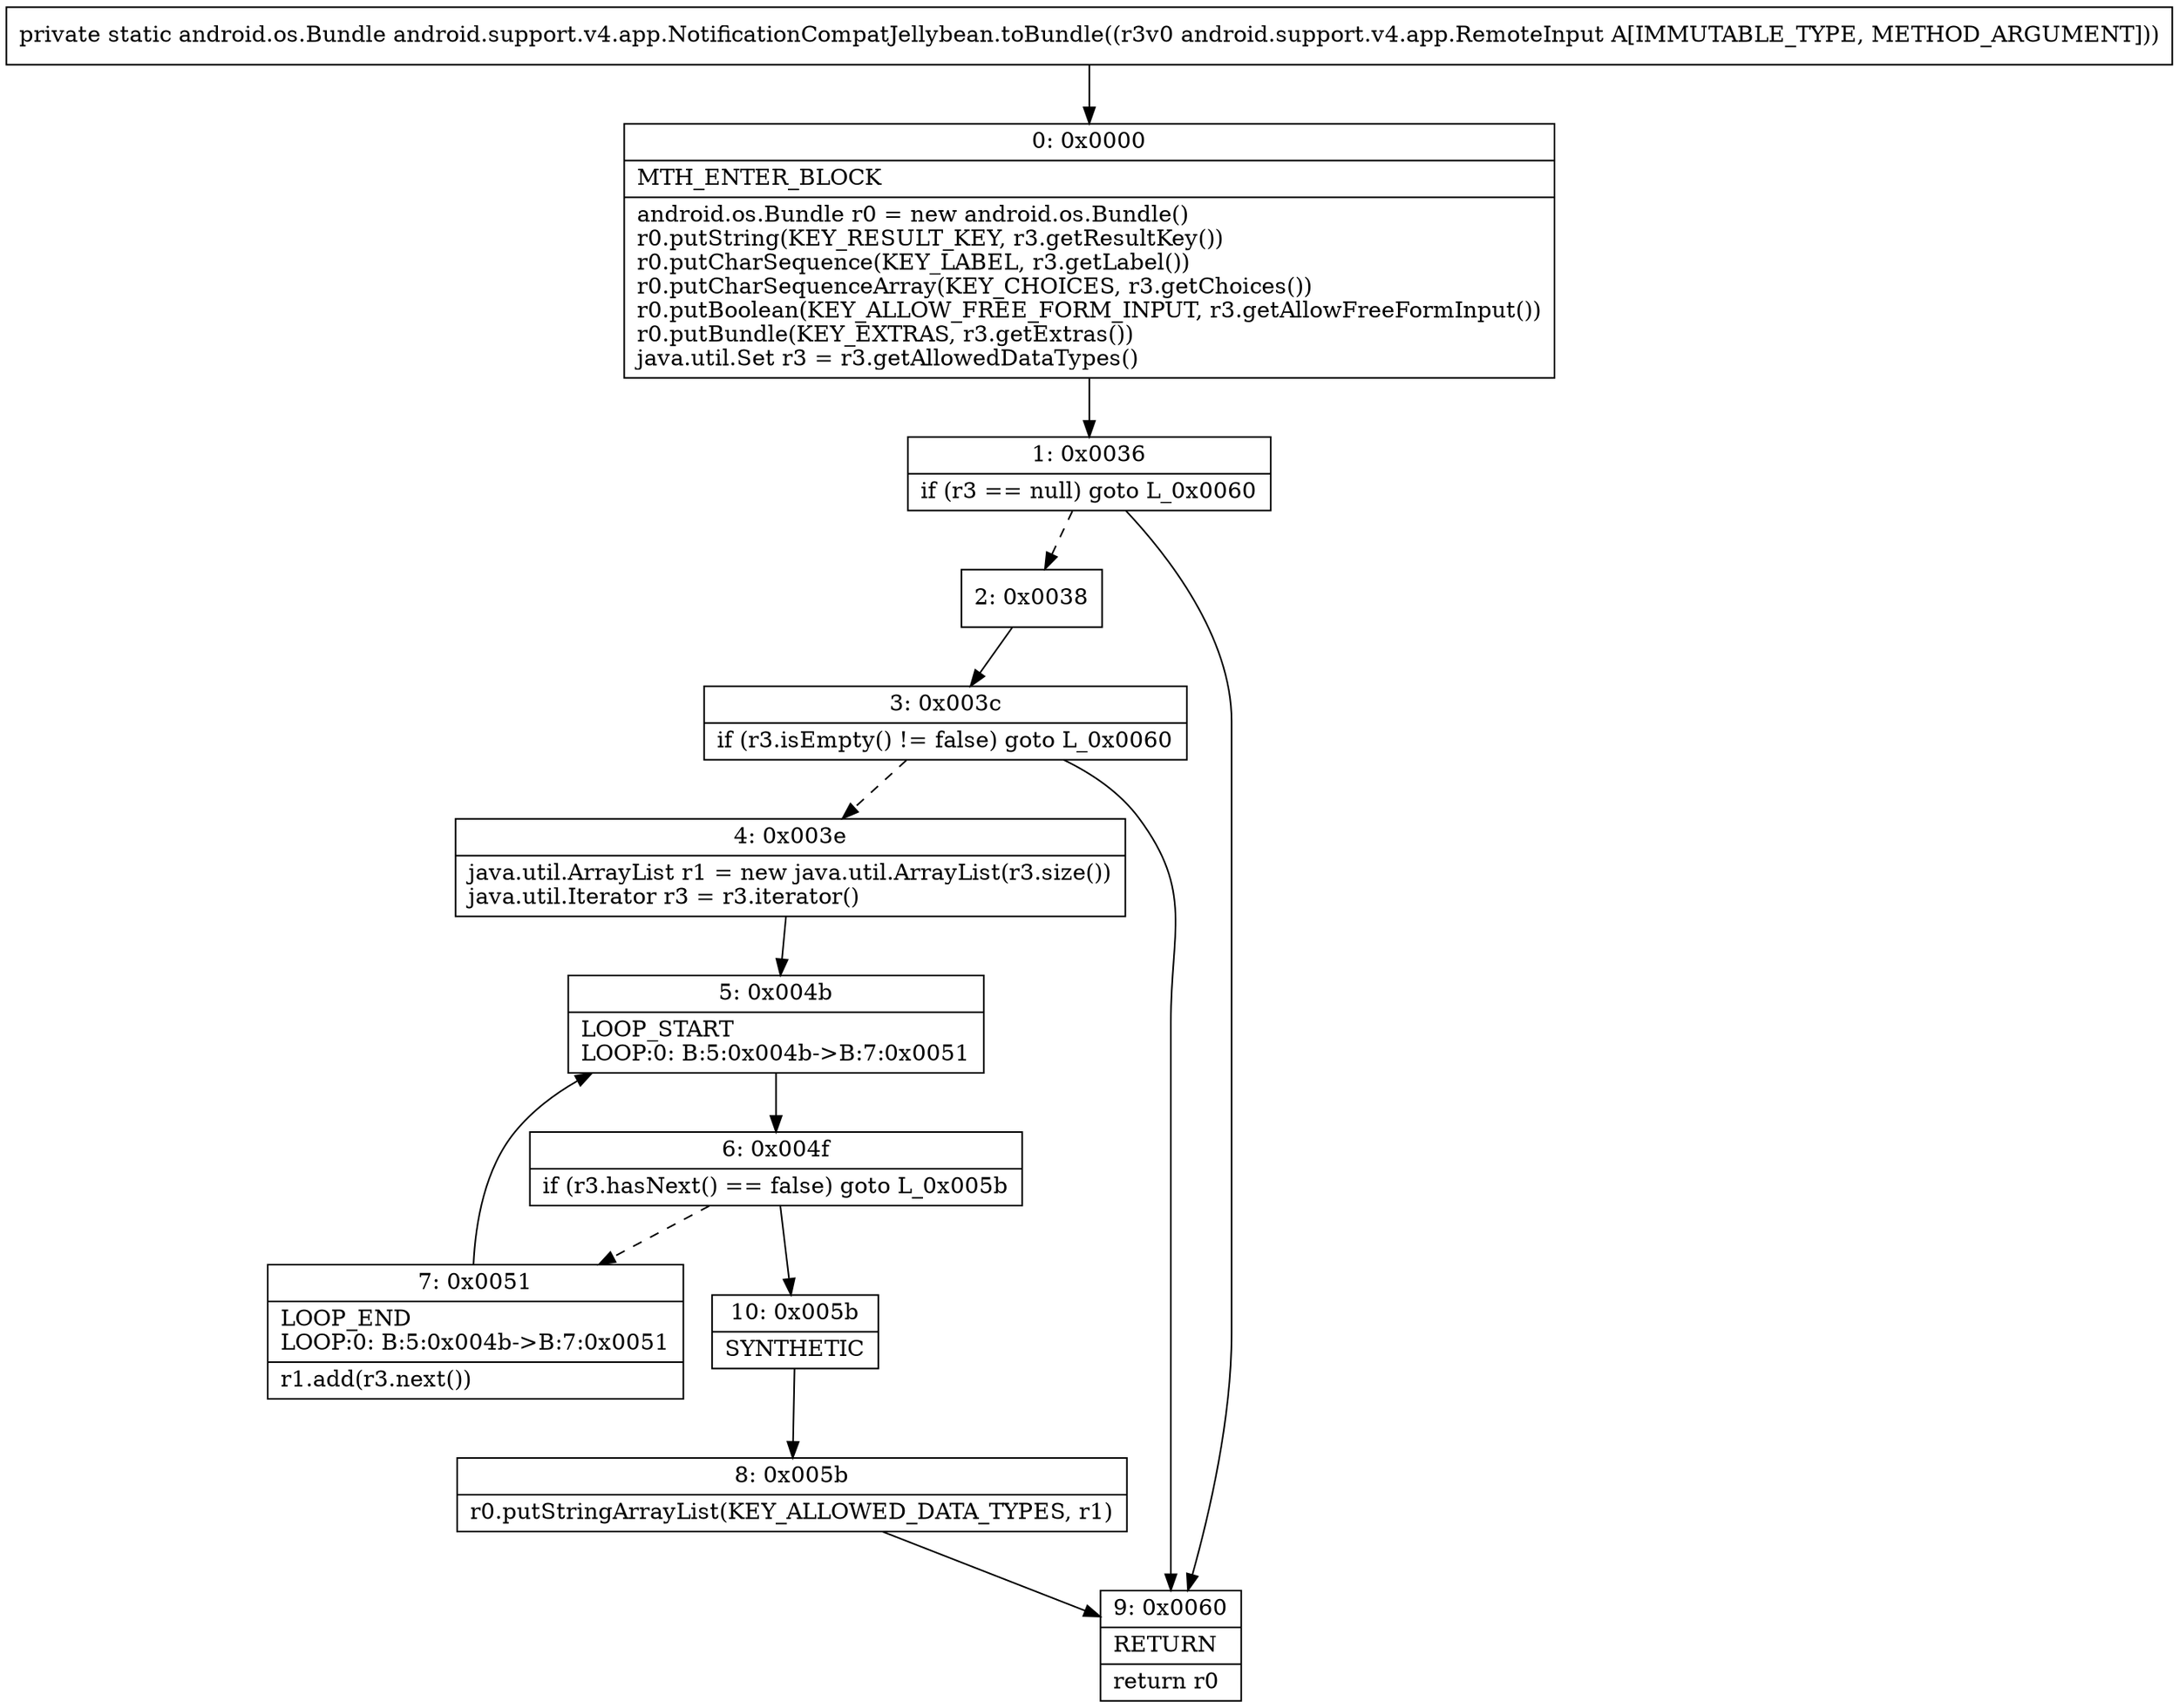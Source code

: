 digraph "CFG forandroid.support.v4.app.NotificationCompatJellybean.toBundle(Landroid\/support\/v4\/app\/RemoteInput;)Landroid\/os\/Bundle;" {
Node_0 [shape=record,label="{0\:\ 0x0000|MTH_ENTER_BLOCK\l|android.os.Bundle r0 = new android.os.Bundle()\lr0.putString(KEY_RESULT_KEY, r3.getResultKey())\lr0.putCharSequence(KEY_LABEL, r3.getLabel())\lr0.putCharSequenceArray(KEY_CHOICES, r3.getChoices())\lr0.putBoolean(KEY_ALLOW_FREE_FORM_INPUT, r3.getAllowFreeFormInput())\lr0.putBundle(KEY_EXTRAS, r3.getExtras())\ljava.util.Set r3 = r3.getAllowedDataTypes()\l}"];
Node_1 [shape=record,label="{1\:\ 0x0036|if (r3 == null) goto L_0x0060\l}"];
Node_2 [shape=record,label="{2\:\ 0x0038}"];
Node_3 [shape=record,label="{3\:\ 0x003c|if (r3.isEmpty() != false) goto L_0x0060\l}"];
Node_4 [shape=record,label="{4\:\ 0x003e|java.util.ArrayList r1 = new java.util.ArrayList(r3.size())\ljava.util.Iterator r3 = r3.iterator()\l}"];
Node_5 [shape=record,label="{5\:\ 0x004b|LOOP_START\lLOOP:0: B:5:0x004b\-\>B:7:0x0051\l}"];
Node_6 [shape=record,label="{6\:\ 0x004f|if (r3.hasNext() == false) goto L_0x005b\l}"];
Node_7 [shape=record,label="{7\:\ 0x0051|LOOP_END\lLOOP:0: B:5:0x004b\-\>B:7:0x0051\l|r1.add(r3.next())\l}"];
Node_8 [shape=record,label="{8\:\ 0x005b|r0.putStringArrayList(KEY_ALLOWED_DATA_TYPES, r1)\l}"];
Node_9 [shape=record,label="{9\:\ 0x0060|RETURN\l|return r0\l}"];
Node_10 [shape=record,label="{10\:\ 0x005b|SYNTHETIC\l}"];
MethodNode[shape=record,label="{private static android.os.Bundle android.support.v4.app.NotificationCompatJellybean.toBundle((r3v0 android.support.v4.app.RemoteInput A[IMMUTABLE_TYPE, METHOD_ARGUMENT])) }"];
MethodNode -> Node_0;
Node_0 -> Node_1;
Node_1 -> Node_2[style=dashed];
Node_1 -> Node_9;
Node_2 -> Node_3;
Node_3 -> Node_4[style=dashed];
Node_3 -> Node_9;
Node_4 -> Node_5;
Node_5 -> Node_6;
Node_6 -> Node_7[style=dashed];
Node_6 -> Node_10;
Node_7 -> Node_5;
Node_8 -> Node_9;
Node_10 -> Node_8;
}

